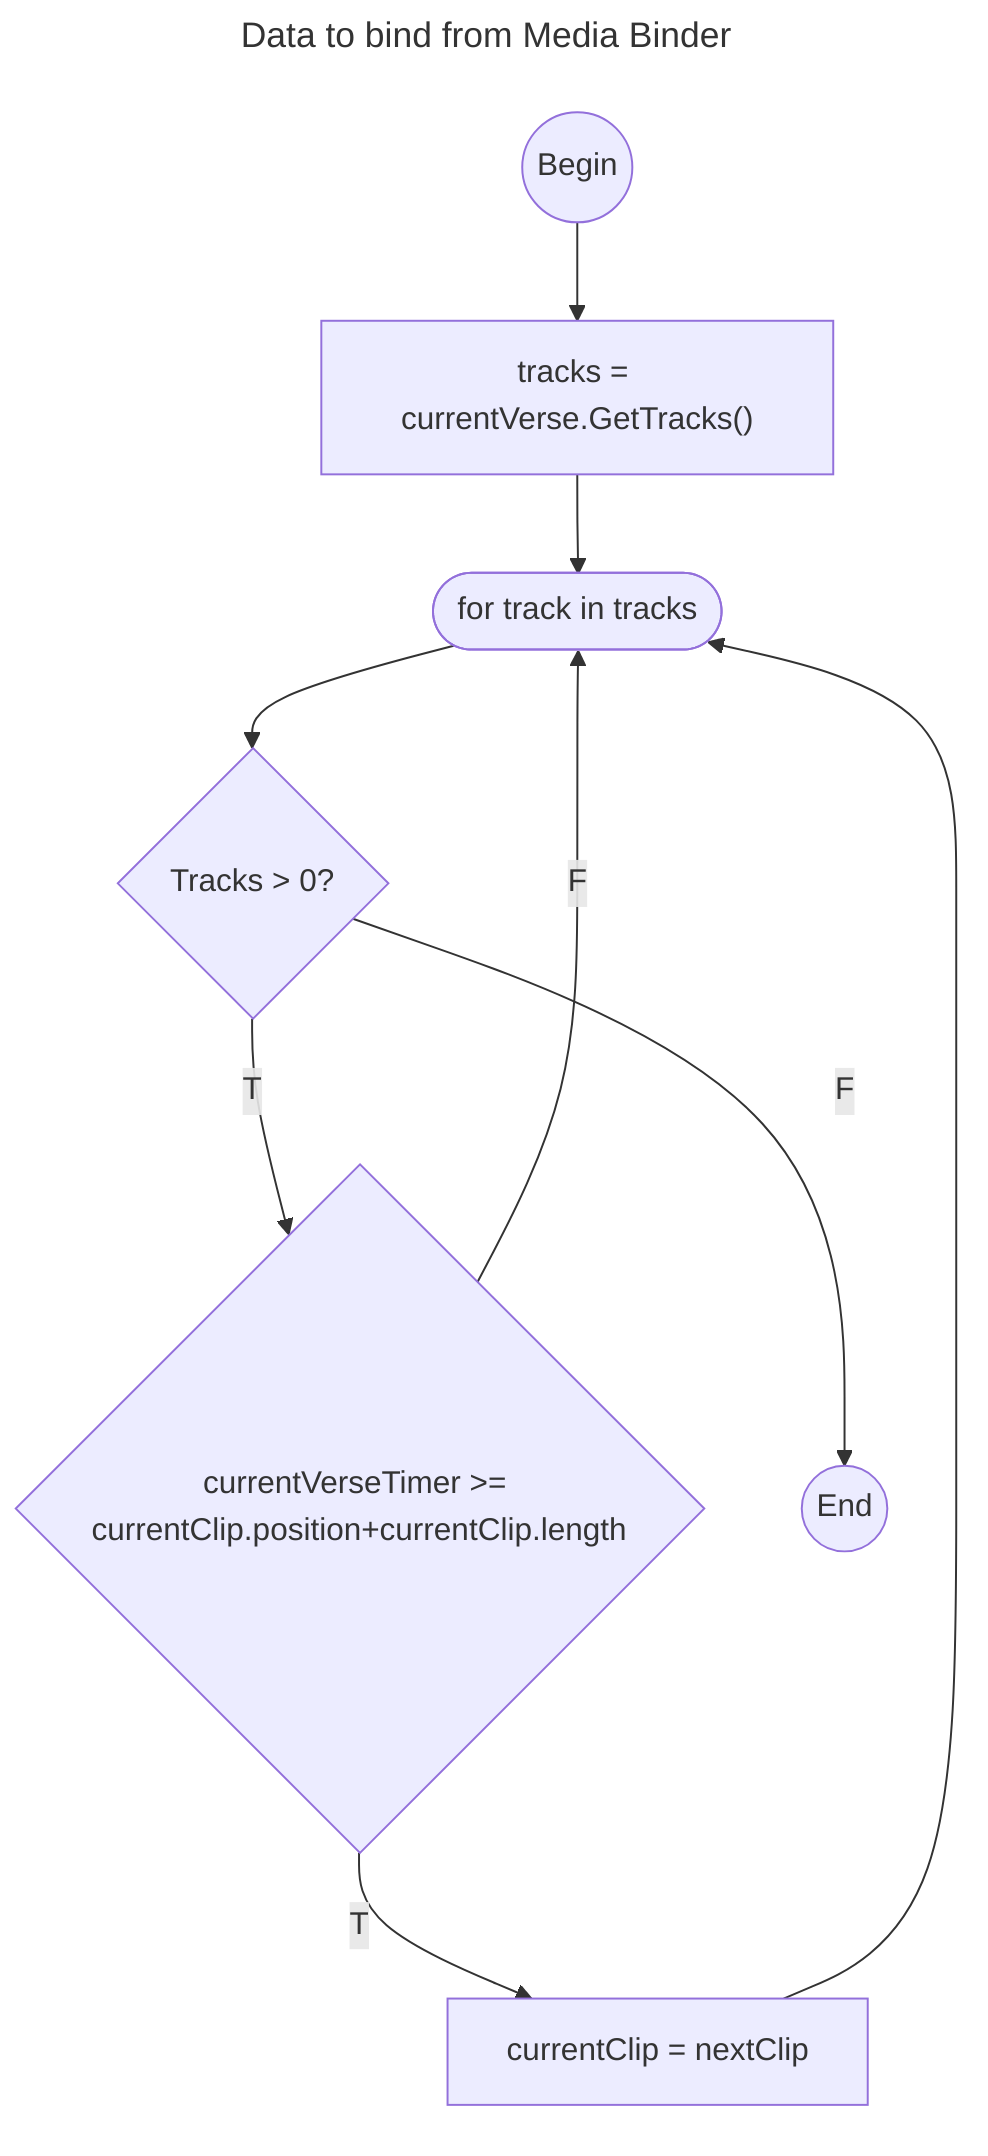 ---
title: Data to bind from Media Binder
---

flowchart
    start((Begin))-->getTracks["tracks = currentVerse.GetTracks()"]
    getTracks-->loopOverTracks(["for track in tracks"])
    loopOverTracks-->loopLimit{"Tracks > 0?"}
    loopLimit-->|T|check{"currentVerseTimer >= currentClip.position+currentClip.length "}
    check-->|T|bindNewClip["currentClip = nextClip"]
    bindNewClip-->loopOverTracks
    check-->|F|loopOverTracks
    loopLimit-->|F|End((End))